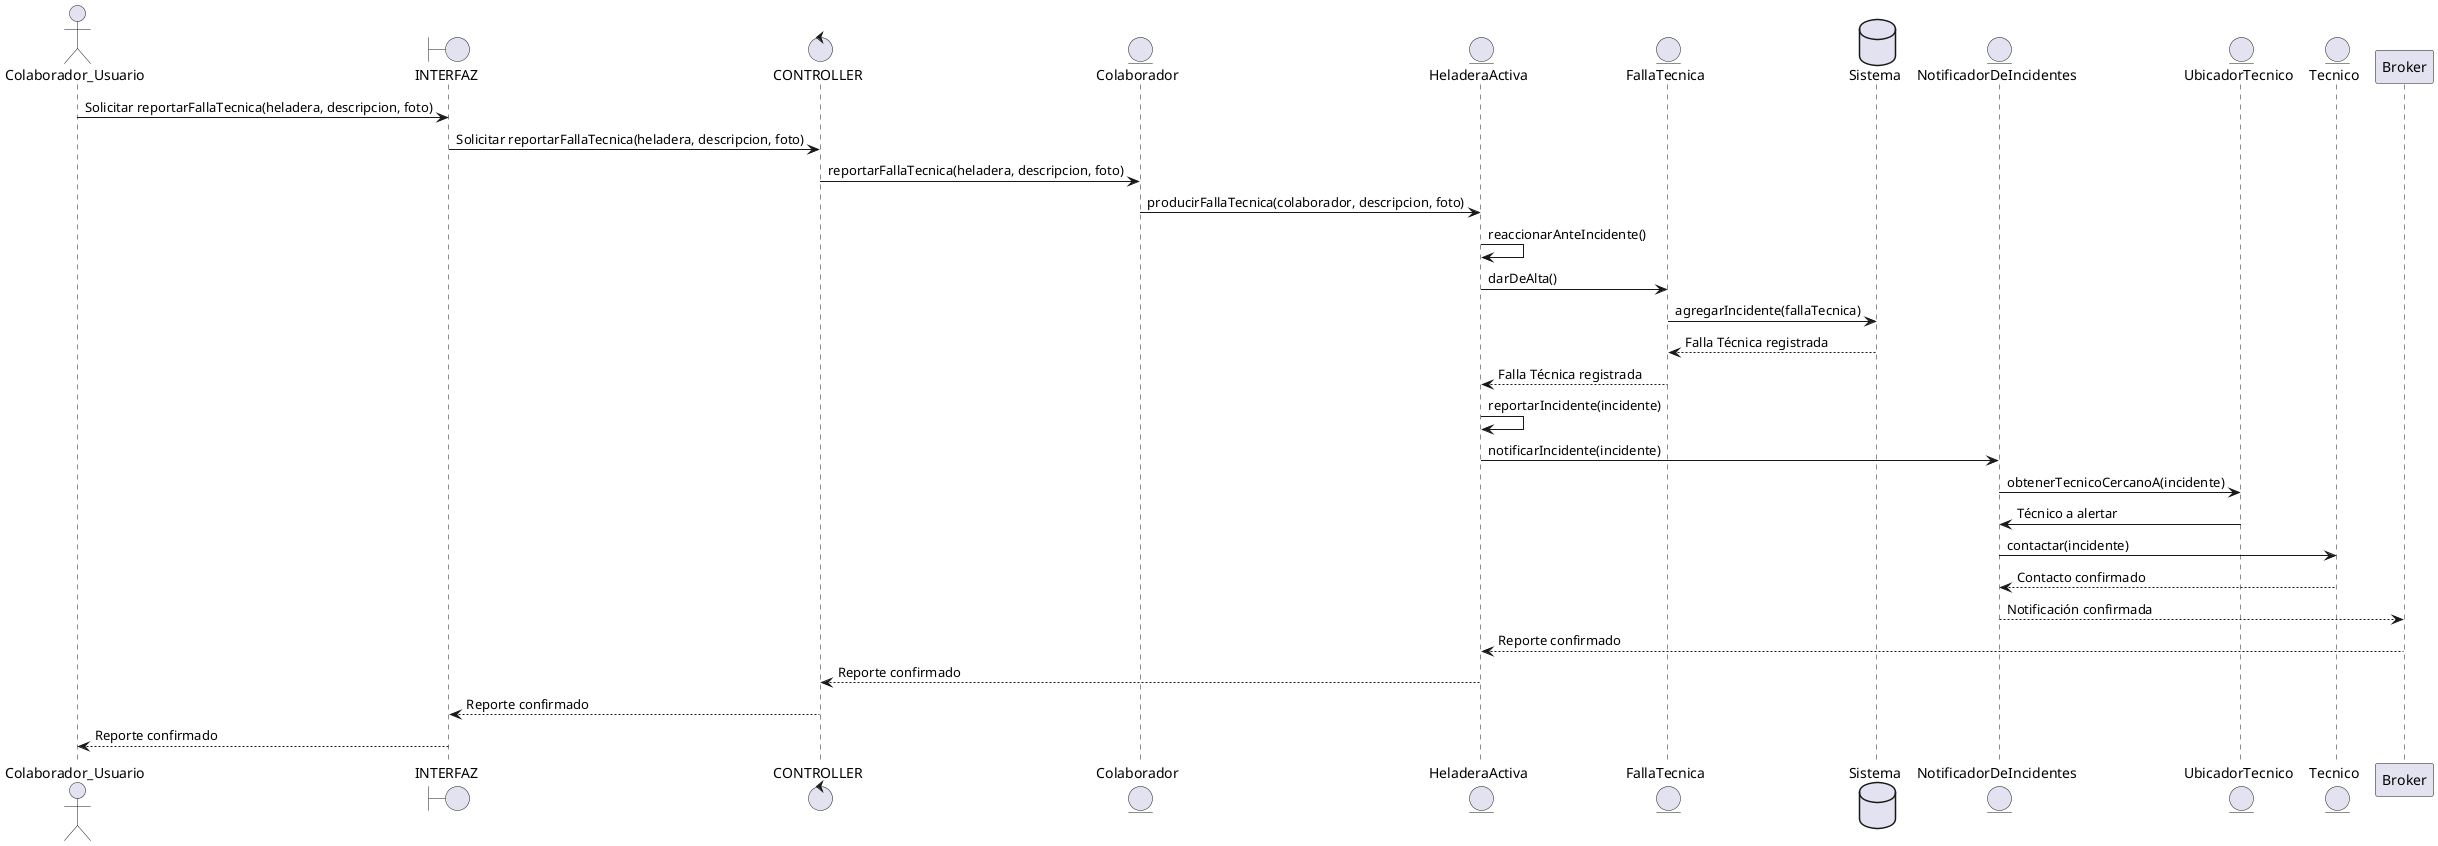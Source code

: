 @startuml reportar_falla_tecnica
actor Colaborador_Usuario as User
boundary INTERFAZ
control CONTROLLER
entity "Colaborador" as Colaborador
entity "HeladeraActiva" as HeladeraActiva
entity "FallaTecnica" as FallaTecnica
database "Sistema" as Sistema
entity "NotificadorDeIncidentes" as NotificadorDeIncidentes
entity "UbicadorTecnico" as UbicadorTecnico
entity "Tecnico" as Tecnico

User -> INTERFAZ: Solicitar reportarFallaTecnica(heladera, descripcion, foto)
INTERFAZ -> CONTROLLER: Solicitar reportarFallaTecnica(heladera, descripcion, foto)
CONTROLLER -> Colaborador: reportarFallaTecnica(heladera, descripcion, foto)
Colaborador -> HeladeraActiva: producirFallaTecnica(colaborador, descripcion, foto)
HeladeraActiva -> HeladeraActiva: reaccionarAnteIncidente()
HeladeraActiva -> FallaTecnica: darDeAlta()
FallaTecnica -> Sistema: agregarIncidente(fallaTecnica)
Sistema --> FallaTecnica: Falla Técnica registrada
FallaTecnica --> HeladeraActiva: Falla Técnica registrada
HeladeraActiva -> HeladeraActiva: reportarIncidente(incidente)
HeladeraActiva -> NotificadorDeIncidentes: notificarIncidente(incidente)
NotificadorDeIncidentes -> UbicadorTecnico: obtenerTecnicoCercanoA(incidente)
UbicadorTecnico -> NotificadorDeIncidentes: Técnico a alertar
NotificadorDeIncidentes -> Tecnico: contactar(incidente)
Tecnico --> NotificadorDeIncidentes: Contacto confirmado
NotificadorDeIncidentes --> Broker: Notificación confirmada
Broker --> HeladeraActiva: Reporte confirmado
HeladeraActiva --> CONTROLLER: Reporte confirmado
CONTROLLER --> INTERFAZ: Reporte confirmado
INTERFAZ --> User: Reporte confirmado
@enduml